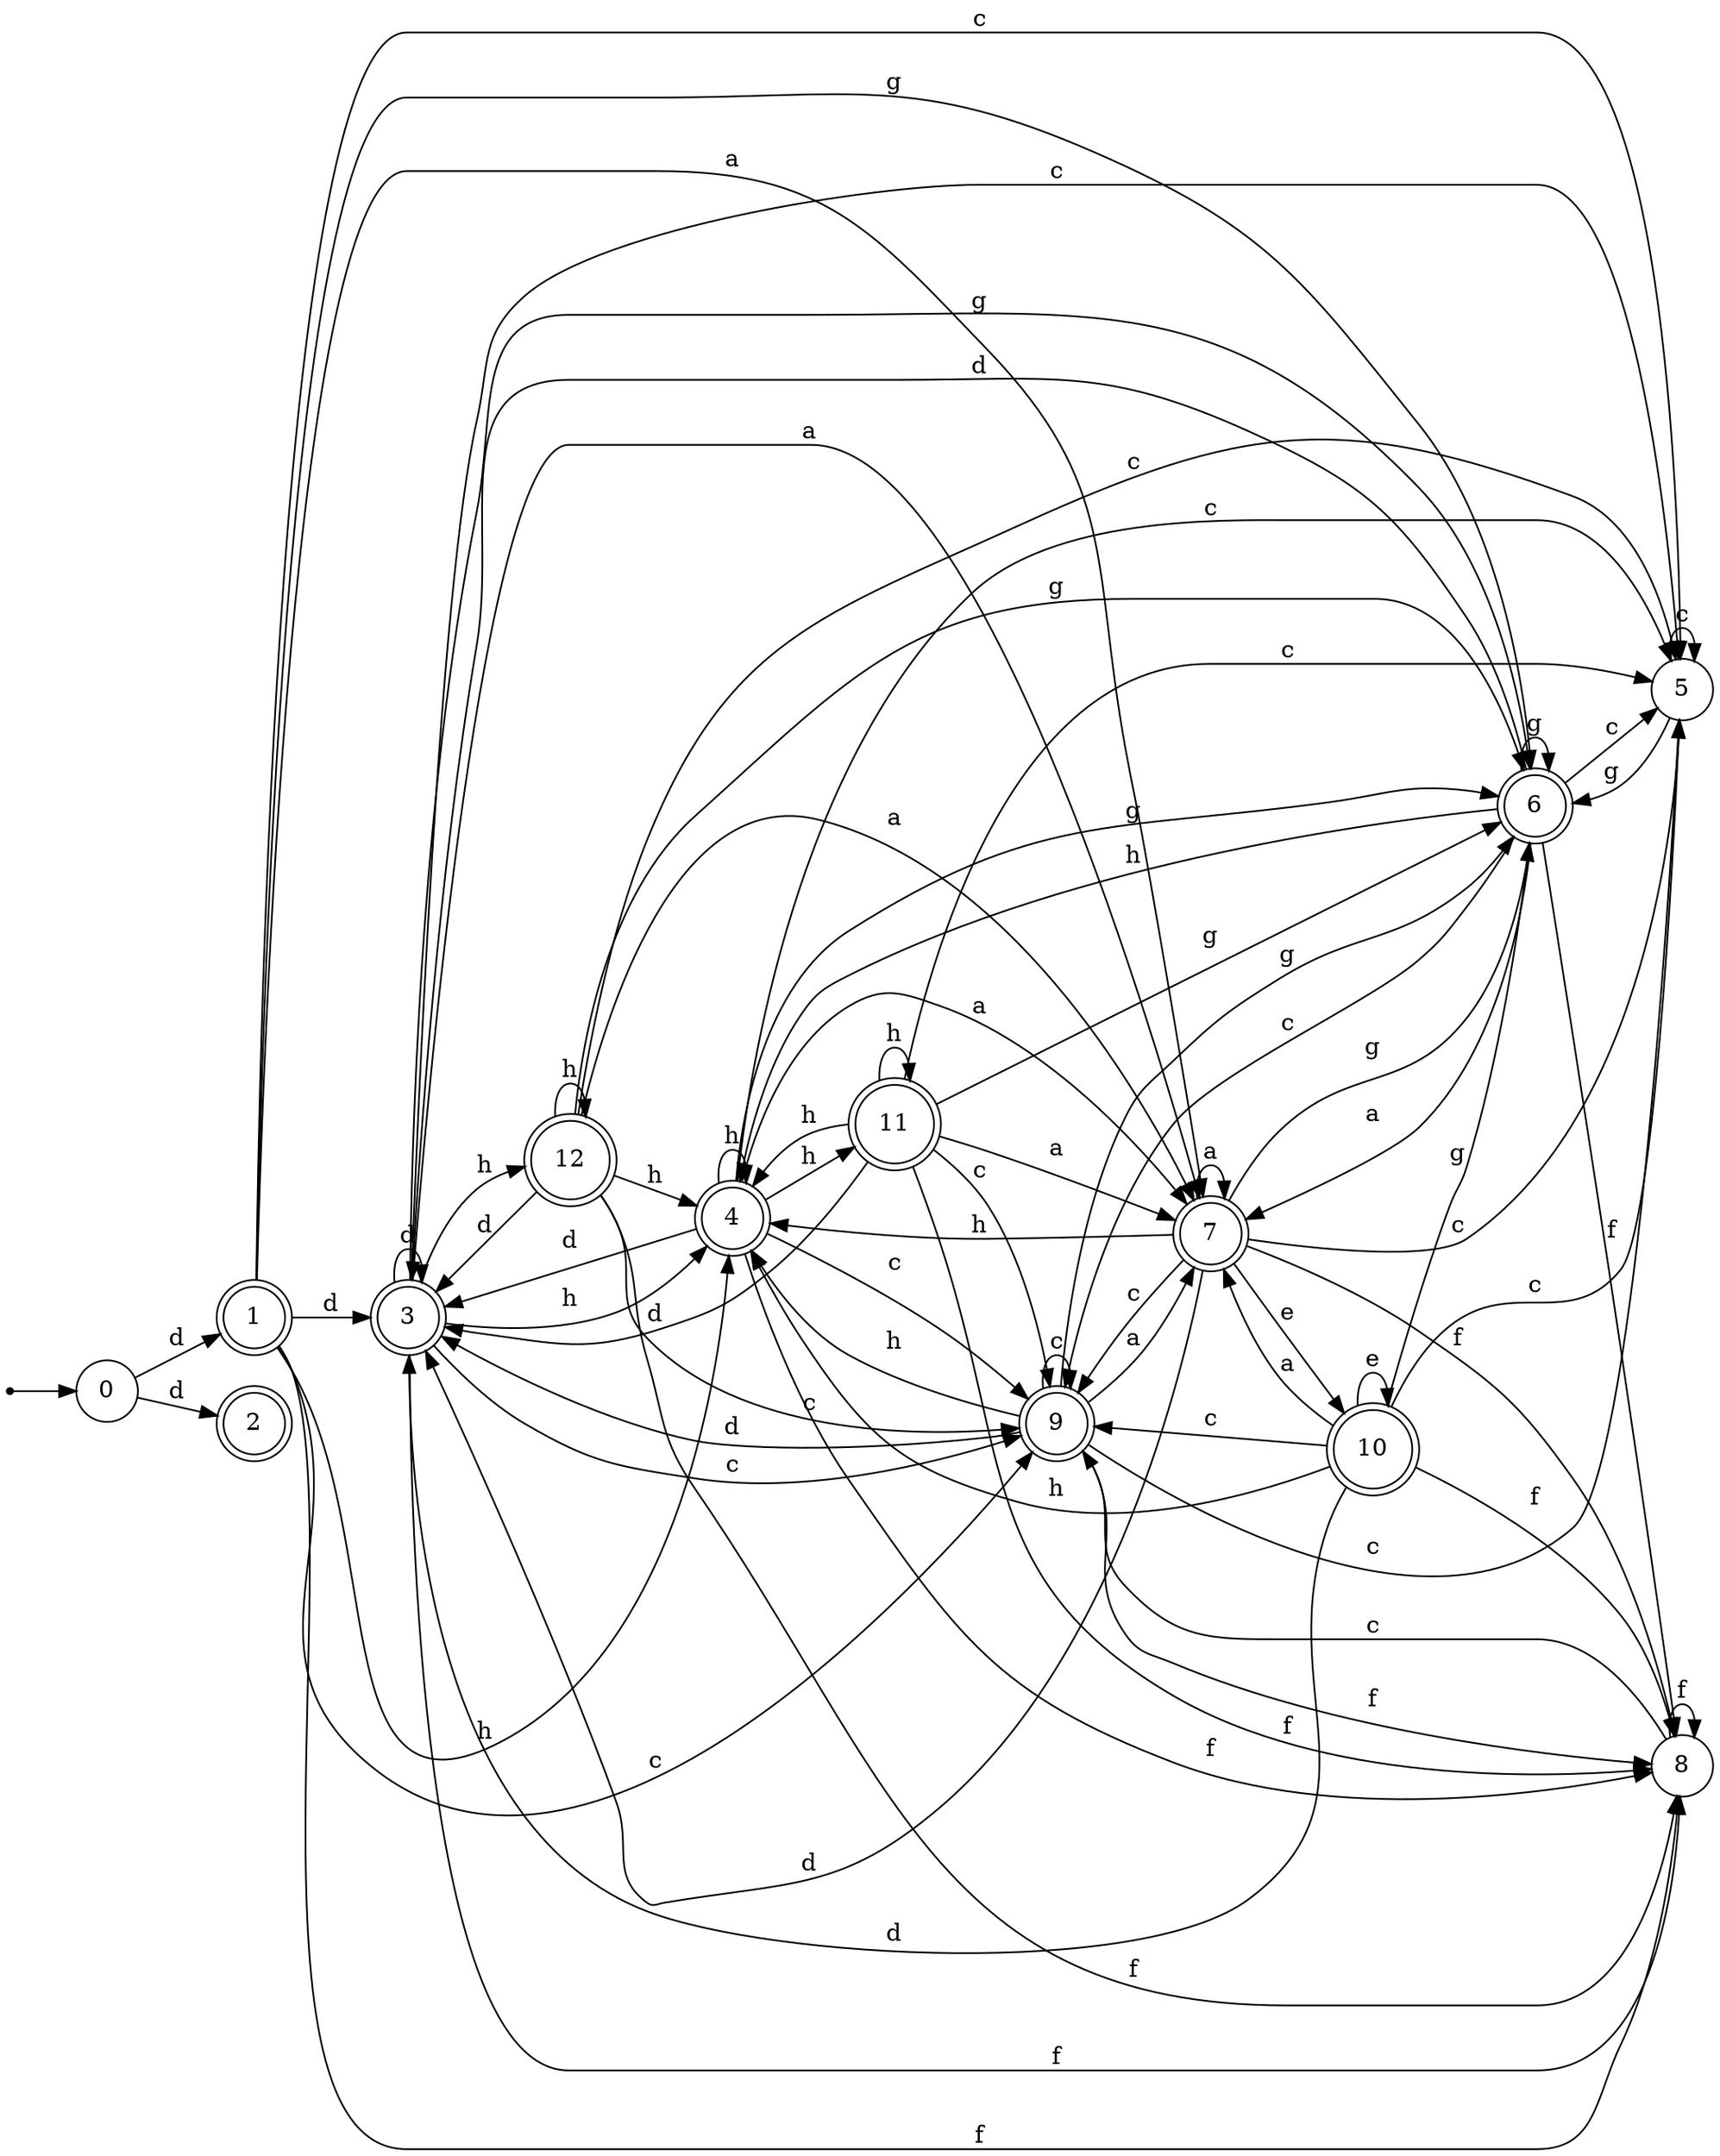 digraph finite_state_machine {
rankdir=LR;
size="20,20";
node [shape = point]; "dummy0"
node [shape = circle]; "0";
"dummy0" -> "0";
node [shape = doublecircle]; "1";node [shape = doublecircle]; "2";node [shape = doublecircle]; "3";node [shape = doublecircle]; "4";node [shape = circle]; "5";
node [shape = doublecircle]; "6";node [shape = doublecircle]; "7";node [shape = circle]; "8";
node [shape = doublecircle]; "9";node [shape = doublecircle]; "10";node [shape = doublecircle]; "11";node [shape = doublecircle]; "12";"0" -> "1" [label = "d"];
 "0" -> "2" [label = "d"];
 "1" -> "3" [label = "d"];
 "1" -> "4" [label = "h"];
 "1" -> "9" [label = "c"];
 "1" -> "5" [label = "c"];
 "1" -> "6" [label = "g"];
 "1" -> "7" [label = "a"];
 "1" -> "8" [label = "f"];
 "9" -> "9" [label = "c"];
 "9" -> "5" [label = "c"];
 "9" -> "8" [label = "f"];
 "9" -> "3" [label = "d"];
 "9" -> "4" [label = "h"];
 "9" -> "6" [label = "g"];
 "9" -> "7" [label = "a"];
 "8" -> "8" [label = "f"];
 "8" -> "9" [label = "c"];
 "7" -> "7" [label = "a"];
 "7" -> "10" [label = "e"];
 "7" -> "3" [label = "d"];
 "7" -> "4" [label = "h"];
 "7" -> "9" [label = "c"];
 "7" -> "5" [label = "c"];
 "7" -> "6" [label = "g"];
 "7" -> "8" [label = "f"];
 "10" -> "10" [label = "e"];
 "10" -> "7" [label = "a"];
 "10" -> "3" [label = "d"];
 "10" -> "4" [label = "h"];
 "10" -> "9" [label = "c"];
 "10" -> "5" [label = "c"];
 "10" -> "6" [label = "g"];
 "10" -> "8" [label = "f"];
 "6" -> "6" [label = "g"];
 "6" -> "9" [label = "c"];
 "6" -> "5" [label = "c"];
 "6" -> "3" [label = "d"];
 "6" -> "4" [label = "h"];
 "6" -> "7" [label = "a"];
 "6" -> "8" [label = "f"];
 "5" -> "5" [label = "c"];
 "5" -> "6" [label = "g"];
 "4" -> "11" [label = "h"];
 "4" -> "4" [label = "h"];
 "4" -> "3" [label = "d"];
 "4" -> "9" [label = "c"];
 "4" -> "5" [label = "c"];
 "4" -> "6" [label = "g"];
 "4" -> "7" [label = "a"];
 "4" -> "8" [label = "f"];
 "11" -> "11" [label = "h"];
 "11" -> "4" [label = "h"];
 "11" -> "3" [label = "d"];
 "11" -> "9" [label = "c"];
 "11" -> "5" [label = "c"];
 "11" -> "6" [label = "g"];
 "11" -> "7" [label = "a"];
 "11" -> "8" [label = "f"];
 "3" -> "3" [label = "d"];
 "3" -> "12" [label = "h"];
 "3" -> "4" [label = "h"];
 "3" -> "9" [label = "c"];
 "3" -> "5" [label = "c"];
 "3" -> "6" [label = "g"];
 "3" -> "7" [label = "a"];
 "3" -> "8" [label = "f"];
 "12" -> "12" [label = "h"];
 "12" -> "4" [label = "h"];
 "12" -> "3" [label = "d"];
 "12" -> "9" [label = "c"];
 "12" -> "5" [label = "c"];
 "12" -> "6" [label = "g"];
 "12" -> "7" [label = "a"];
 "12" -> "8" [label = "f"];
 }
